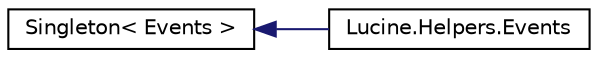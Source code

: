digraph "Graphical Class Hierarchy"
{
 // LATEX_PDF_SIZE
  edge [fontname="Helvetica",fontsize="10",labelfontname="Helvetica",labelfontsize="10"];
  node [fontname="Helvetica",fontsize="10",shape=record];
  rankdir="LR";
  Node0 [label="Singleton\< Events \>",height=0.2,width=0.4,color="black", fillcolor="white", style="filled",URL="$class_singleton.html",tooltip=" "];
  Node0 -> Node1 [dir="back",color="midnightblue",fontsize="10",style="solid",fontname="Helvetica"];
  Node1 [label="Lucine.Helpers.Events",height=0.2,width=0.4,color="black", fillcolor="white", style="filled",URL="$class_lucine_1_1_helpers_1_1_events.html",tooltip="This class aims to simplify event use It is a singleton that keep tracks for global event It contains..."];
}

